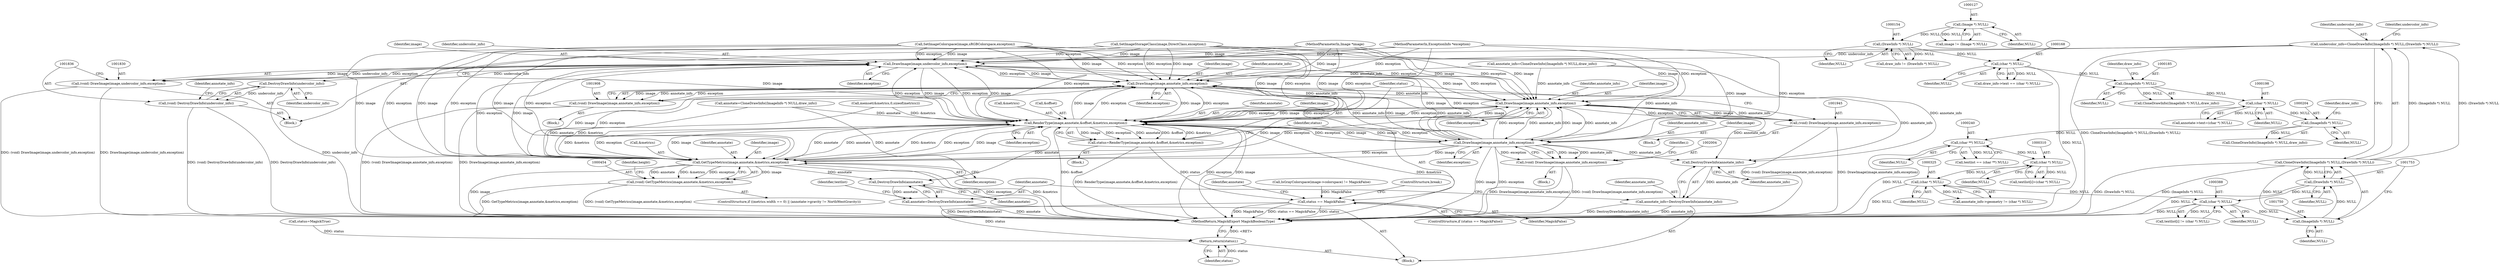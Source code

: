 digraph "0_ImageMagick_f595a1985233c399a05c0c37cc41de16a90dd025@pointer" {
"1001746" [label="(Call,undercolor_info=CloneDrawInfo((ImageInfo *) NULL,(DrawInfo *) NULL))"];
"1001748" [label="(Call,CloneDrawInfo((ImageInfo *) NULL,(DrawInfo *) NULL))"];
"1001749" [label="(Call,(ImageInfo *) NULL)"];
"1000387" [label="(Call,(char *) NULL)"];
"1000324" [label="(Call,(char *) NULL)"];
"1000309" [label="(Call,(char *) NULL)"];
"1000239" [label="(Call,(char **) NULL)"];
"1000203" [label="(Call,(ImageInfo *) NULL)"];
"1000197" [label="(Call,(char *) NULL)"];
"1000184" [label="(Call,(ImageInfo *) NULL)"];
"1000167" [label="(Call,(char *) NULL)"];
"1000153" [label="(Call,(DrawInfo *) NULL)"];
"1000126" [label="(Call,(Image *) NULL)"];
"1001752" [label="(Call,(DrawInfo *) NULL)"];
"1001831" [label="(Call,DrawImage(image,undercolor_info,exception))"];
"1001829" [label="(Call,(void) DrawImage(image,undercolor_info,exception))"];
"1001837" [label="(Call,DestroyDrawInfo(undercolor_info))"];
"1001835" [label="(Call,(void) DestroyDrawInfo(undercolor_info))"];
"1001909" [label="(Call,DrawImage(image,annotate_info,exception))"];
"1001907" [label="(Call,(void) DrawImage(image,annotate_info,exception))"];
"1001946" [label="(Call,DrawImage(image,annotate_info,exception))"];
"1001944" [label="(Call,(void) DrawImage(image,annotate_info,exception))"];
"1001952" [label="(Call,RenderType(image,annotate,&offset,&metrics,exception))"];
"1000455" [label="(Call,GetTypeMetrics(image,annotate,&metrics,exception))"];
"1000453" [label="(Call,(void) GetTypeMetrics(image,annotate,&metrics,exception))"];
"1002015" [label="(Call,DestroyDrawInfo(annotate))"];
"1002013" [label="(Call,annotate=DestroyDrawInfo(annotate))"];
"1001950" [label="(Call,status=RenderType(image,annotate,&offset,&metrics,exception))"];
"1001961" [label="(Call,status == MagickFalse)"];
"1002023" [label="(Return,return(status);)"];
"1002005" [label="(Call,DrawImage(image,annotate_info,exception))"];
"1002003" [label="(Call,(void) DrawImage(image,annotate_info,exception))"];
"1002011" [label="(Call,DestroyDrawInfo(annotate_info))"];
"1002009" [label="(Call,annotate_info=DestroyDrawInfo(annotate_info))"];
"1002018" [label="(Identifier,textlist)"];
"1001944" [label="(Call,(void) DrawImage(image,annotate_info,exception))"];
"1001959" [label="(Identifier,exception)"];
"1001910" [label="(Identifier,image)"];
"1000193" [label="(Call,annotate->text=(char *) NULL)"];
"1000202" [label="(Call,CloneDrawInfo((ImageInfo *) NULL,draw_info))"];
"1000324" [label="(Call,(char *) NULL)"];
"1000387" [label="(Call,(char *) NULL)"];
"1000184" [label="(Call,(ImageInfo *) NULL)"];
"1001907" [label="(Call,(void) DrawImage(image,annotate_info,exception))"];
"1001960" [label="(ControlStructure,if (status == MagickFalse))"];
"1000356" [label="(Call,IsGrayColorspace(image->colorspace) != MagickFalse)"];
"1001831" [label="(Call,DrawImage(image,undercolor_info,exception))"];
"1001950" [label="(Call,status=RenderType(image,annotate,&offset,&metrics,exception))"];
"1000186" [label="(Identifier,NULL)"];
"1000187" [label="(Identifier,draw_info)"];
"1000200" [label="(Call,annotate_info=CloneDrawInfo((ImageInfo *) NULL,draw_info))"];
"1000183" [label="(Call,CloneDrawInfo((ImageInfo *) NULL,draw_info))"];
"1001920" [label="(Block,)"];
"1001957" [label="(Call,&metrics)"];
"1001962" [label="(Identifier,status)"];
"1002010" [label="(Identifier,annotate_info)"];
"1000326" [label="(Identifier,NULL)"];
"1000348" [label="(Call,SetImageStorageClass(image,DirectClass,exception))"];
"1000203" [label="(Call,(ImageInfo *) NULL)"];
"1000320" [label="(Call,annotate_info->geometry != (char *) NULL)"];
"1000181" [label="(Call,annotate=CloneDrawInfo((ImageInfo *) NULL,draw_info))"];
"1001744" [label="(Block,)"];
"1000124" [label="(Call,image != (Image *) NULL)"];
"1001955" [label="(Call,&offset)"];
"1002007" [label="(Identifier,annotate_info)"];
"1001834" [label="(Identifier,exception)"];
"1001911" [label="(Identifier,annotate_info)"];
"1001946" [label="(Call,DrawImage(image,annotate_info,exception))"];
"1001961" [label="(Call,status == MagickFalse)"];
"1000241" [label="(Identifier,NULL)"];
"1001751" [label="(Identifier,NULL)"];
"1000311" [label="(Identifier,NULL)"];
"1002025" [label="(MethodReturn,MagickExport MagickBooleanType)"];
"1001833" [label="(Identifier,undercolor_info)"];
"1002006" [label="(Identifier,image)"];
"1001971" [label="(Block,)"];
"1000128" [label="(Identifier,NULL)"];
"1001963" [label="(Identifier,MagickFalse)"];
"1001832" [label="(Identifier,image)"];
"1001838" [label="(Identifier,undercolor_info)"];
"1001949" [label="(Identifier,exception)"];
"1001909" [label="(Call,DrawImage(image,annotate_info,exception))"];
"1000169" [label="(Identifier,NULL)"];
"1001947" [label="(Identifier,image)"];
"1002016" [label="(Identifier,annotate)"];
"1000309" [label="(Call,(char *) NULL)"];
"1002015" [label="(Call,DestroyDrawInfo(annotate))"];
"1000389" [label="(Identifier,NULL)"];
"1000458" [label="(Call,&metrics)"];
"1002013" [label="(Call,annotate=DestroyDrawInfo(annotate))"];
"1000305" [label="(Call,textlist[i]=(char *) NULL)"];
"1002023" [label="(Return,return(status);)"];
"1002011" [label="(Call,DestroyDrawInfo(annotate_info))"];
"1000151" [label="(Call,draw_info != (DrawInfo *) NULL)"];
"1000126" [label="(Call,(Image *) NULL)"];
"1000460" [label="(Identifier,exception)"];
"1000153" [label="(Call,(DrawInfo *) NULL)"];
"1001964" [label="(ControlStructure,break;)"];
"1002003" [label="(Call,(void) DrawImage(image,annotate_info,exception))"];
"1001829" [label="(Call,(void) DrawImage(image,undercolor_info,exception))"];
"1000383" [label="(Call,textlist[i] != (char *) NULL)"];
"1000364" [label="(Call,SetImageColorspace(image,sRGBColorspace,exception))"];
"1000373" [label="(Call,memset(&metrics,0,sizeof(metrics)))"];
"1001746" [label="(Call,undercolor_info=CloneDrawInfo((ImageInfo *) NULL,(DrawInfo *) NULL))"];
"1001837" [label="(Call,DestroyDrawInfo(undercolor_info))"];
"1002009" [label="(Call,annotate_info=DestroyDrawInfo(annotate_info))"];
"1000105" [label="(MethodParameterIn,Image *image)"];
"1001842" [label="(Identifier,annotate_info)"];
"1002024" [label="(Identifier,status)"];
"1000391" [label="(Identifier,i)"];
"1000453" [label="(Call,(void) GetTypeMetrics(image,annotate,&metrics,exception))"];
"1001951" [label="(Identifier,status)"];
"1000457" [label="(Identifier,annotate)"];
"1001912" [label="(Identifier,exception)"];
"1002005" [label="(Call,DrawImage(image,annotate_info,exception))"];
"1000368" [label="(Call,status=MagickTrue)"];
"1002008" [label="(Identifier,exception)"];
"1000237" [label="(Call,textlist == (char **) NULL)"];
"1001954" [label="(Identifier,annotate)"];
"1001948" [label="(Identifier,annotate_info)"];
"1000455" [label="(Call,GetTypeMetrics(image,annotate,&metrics,exception))"];
"1000206" [label="(Identifier,draw_info)"];
"1000205" [label="(Identifier,NULL)"];
"1000456" [label="(Identifier,image)"];
"1000167" [label="(Call,(char *) NULL)"];
"1001747" [label="(Identifier,undercolor_info)"];
"1000462" [label="(Identifier,height)"];
"1002014" [label="(Identifier,annotate)"];
"1000197" [label="(Call,(char *) NULL)"];
"1001749" [label="(Call,(ImageInfo *) NULL)"];
"1001968" [label="(Identifier,annotate)"];
"1000392" [label="(Block,)"];
"1002012" [label="(Identifier,annotate_info)"];
"1001754" [label="(Identifier,NULL)"];
"1000441" [label="(ControlStructure,if ((metrics.width == 0) || (annotate->gravity != NorthWestGravity)))"];
"1000163" [label="(Call,draw_info->text == (char *) NULL)"];
"1000107" [label="(MethodParameterIn,ExceptionInfo *exception)"];
"1001752" [label="(Call,(DrawInfo *) NULL)"];
"1001953" [label="(Identifier,image)"];
"1000155" [label="(Identifier,NULL)"];
"1000199" [label="(Identifier,NULL)"];
"1001875" [label="(Block,)"];
"1001757" [label="(Identifier,undercolor_info)"];
"1000108" [label="(Block,)"];
"1001952" [label="(Call,RenderType(image,annotate,&offset,&metrics,exception))"];
"1001748" [label="(Call,CloneDrawInfo((ImageInfo *) NULL,(DrawInfo *) NULL))"];
"1000239" [label="(Call,(char **) NULL)"];
"1001835" [label="(Call,(void) DestroyDrawInfo(undercolor_info))"];
"1001746" -> "1001744"  [label="AST: "];
"1001746" -> "1001748"  [label="CFG: "];
"1001747" -> "1001746"  [label="AST: "];
"1001748" -> "1001746"  [label="AST: "];
"1001757" -> "1001746"  [label="CFG: "];
"1001746" -> "1002025"  [label="DDG: CloneDrawInfo((ImageInfo *) NULL,(DrawInfo *) NULL)"];
"1001748" -> "1001746"  [label="DDG: (ImageInfo *) NULL"];
"1001748" -> "1001746"  [label="DDG: (DrawInfo *) NULL"];
"1001746" -> "1001831"  [label="DDG: undercolor_info"];
"1001748" -> "1001752"  [label="CFG: "];
"1001749" -> "1001748"  [label="AST: "];
"1001752" -> "1001748"  [label="AST: "];
"1001748" -> "1002025"  [label="DDG: (DrawInfo *) NULL"];
"1001748" -> "1002025"  [label="DDG: (ImageInfo *) NULL"];
"1001749" -> "1001748"  [label="DDG: NULL"];
"1001752" -> "1001748"  [label="DDG: NULL"];
"1001749" -> "1001751"  [label="CFG: "];
"1001750" -> "1001749"  [label="AST: "];
"1001751" -> "1001749"  [label="AST: "];
"1001753" -> "1001749"  [label="CFG: "];
"1000387" -> "1001749"  [label="DDG: NULL"];
"1001749" -> "1001752"  [label="DDG: NULL"];
"1000387" -> "1000383"  [label="AST: "];
"1000387" -> "1000389"  [label="CFG: "];
"1000388" -> "1000387"  [label="AST: "];
"1000389" -> "1000387"  [label="AST: "];
"1000383" -> "1000387"  [label="CFG: "];
"1000387" -> "1002025"  [label="DDG: NULL"];
"1000387" -> "1000383"  [label="DDG: NULL"];
"1000324" -> "1000387"  [label="DDG: NULL"];
"1001752" -> "1000387"  [label="DDG: NULL"];
"1000324" -> "1000320"  [label="AST: "];
"1000324" -> "1000326"  [label="CFG: "];
"1000325" -> "1000324"  [label="AST: "];
"1000326" -> "1000324"  [label="AST: "];
"1000320" -> "1000324"  [label="CFG: "];
"1000324" -> "1002025"  [label="DDG: NULL"];
"1000324" -> "1000320"  [label="DDG: NULL"];
"1000309" -> "1000324"  [label="DDG: NULL"];
"1000309" -> "1000305"  [label="AST: "];
"1000309" -> "1000311"  [label="CFG: "];
"1000310" -> "1000309"  [label="AST: "];
"1000311" -> "1000309"  [label="AST: "];
"1000305" -> "1000309"  [label="CFG: "];
"1000309" -> "1000305"  [label="DDG: NULL"];
"1000239" -> "1000309"  [label="DDG: NULL"];
"1000239" -> "1000237"  [label="AST: "];
"1000239" -> "1000241"  [label="CFG: "];
"1000240" -> "1000239"  [label="AST: "];
"1000241" -> "1000239"  [label="AST: "];
"1000237" -> "1000239"  [label="CFG: "];
"1000239" -> "1002025"  [label="DDG: NULL"];
"1000239" -> "1000237"  [label="DDG: NULL"];
"1000203" -> "1000239"  [label="DDG: NULL"];
"1000203" -> "1000202"  [label="AST: "];
"1000203" -> "1000205"  [label="CFG: "];
"1000204" -> "1000203"  [label="AST: "];
"1000205" -> "1000203"  [label="AST: "];
"1000206" -> "1000203"  [label="CFG: "];
"1000203" -> "1000202"  [label="DDG: NULL"];
"1000197" -> "1000203"  [label="DDG: NULL"];
"1000197" -> "1000193"  [label="AST: "];
"1000197" -> "1000199"  [label="CFG: "];
"1000198" -> "1000197"  [label="AST: "];
"1000199" -> "1000197"  [label="AST: "];
"1000193" -> "1000197"  [label="CFG: "];
"1000197" -> "1000193"  [label="DDG: NULL"];
"1000184" -> "1000197"  [label="DDG: NULL"];
"1000184" -> "1000183"  [label="AST: "];
"1000184" -> "1000186"  [label="CFG: "];
"1000185" -> "1000184"  [label="AST: "];
"1000186" -> "1000184"  [label="AST: "];
"1000187" -> "1000184"  [label="CFG: "];
"1000184" -> "1000183"  [label="DDG: NULL"];
"1000167" -> "1000184"  [label="DDG: NULL"];
"1000167" -> "1000163"  [label="AST: "];
"1000167" -> "1000169"  [label="CFG: "];
"1000168" -> "1000167"  [label="AST: "];
"1000169" -> "1000167"  [label="AST: "];
"1000163" -> "1000167"  [label="CFG: "];
"1000167" -> "1002025"  [label="DDG: NULL"];
"1000167" -> "1000163"  [label="DDG: NULL"];
"1000153" -> "1000167"  [label="DDG: NULL"];
"1000153" -> "1000151"  [label="AST: "];
"1000153" -> "1000155"  [label="CFG: "];
"1000154" -> "1000153"  [label="AST: "];
"1000155" -> "1000153"  [label="AST: "];
"1000151" -> "1000153"  [label="CFG: "];
"1000153" -> "1000151"  [label="DDG: NULL"];
"1000126" -> "1000153"  [label="DDG: NULL"];
"1000126" -> "1000124"  [label="AST: "];
"1000126" -> "1000128"  [label="CFG: "];
"1000127" -> "1000126"  [label="AST: "];
"1000128" -> "1000126"  [label="AST: "];
"1000124" -> "1000126"  [label="CFG: "];
"1000126" -> "1000124"  [label="DDG: NULL"];
"1001752" -> "1001754"  [label="CFG: "];
"1001753" -> "1001752"  [label="AST: "];
"1001754" -> "1001752"  [label="AST: "];
"1001752" -> "1002025"  [label="DDG: NULL"];
"1001831" -> "1001829"  [label="AST: "];
"1001831" -> "1001834"  [label="CFG: "];
"1001832" -> "1001831"  [label="AST: "];
"1001833" -> "1001831"  [label="AST: "];
"1001834" -> "1001831"  [label="AST: "];
"1001829" -> "1001831"  [label="CFG: "];
"1001831" -> "1001829"  [label="DDG: image"];
"1001831" -> "1001829"  [label="DDG: undercolor_info"];
"1001831" -> "1001829"  [label="DDG: exception"];
"1000364" -> "1001831"  [label="DDG: image"];
"1000364" -> "1001831"  [label="DDG: exception"];
"1000348" -> "1001831"  [label="DDG: image"];
"1000348" -> "1001831"  [label="DDG: exception"];
"1001952" -> "1001831"  [label="DDG: image"];
"1001952" -> "1001831"  [label="DDG: exception"];
"1002005" -> "1001831"  [label="DDG: image"];
"1002005" -> "1001831"  [label="DDG: exception"];
"1000455" -> "1001831"  [label="DDG: image"];
"1000455" -> "1001831"  [label="DDG: exception"];
"1000105" -> "1001831"  [label="DDG: image"];
"1000107" -> "1001831"  [label="DDG: exception"];
"1001831" -> "1001837"  [label="DDG: undercolor_info"];
"1001831" -> "1001909"  [label="DDG: image"];
"1001831" -> "1001909"  [label="DDG: exception"];
"1001831" -> "1001946"  [label="DDG: image"];
"1001831" -> "1001946"  [label="DDG: exception"];
"1001831" -> "1001952"  [label="DDG: image"];
"1001831" -> "1001952"  [label="DDG: exception"];
"1001829" -> "1001744"  [label="AST: "];
"1001830" -> "1001829"  [label="AST: "];
"1001836" -> "1001829"  [label="CFG: "];
"1001829" -> "1002025"  [label="DDG: DrawImage(image,undercolor_info,exception)"];
"1001829" -> "1002025"  [label="DDG: (void) DrawImage(image,undercolor_info,exception)"];
"1001837" -> "1001835"  [label="AST: "];
"1001837" -> "1001838"  [label="CFG: "];
"1001838" -> "1001837"  [label="AST: "];
"1001835" -> "1001837"  [label="CFG: "];
"1001837" -> "1002025"  [label="DDG: undercolor_info"];
"1001837" -> "1001835"  [label="DDG: undercolor_info"];
"1001835" -> "1001744"  [label="AST: "];
"1001836" -> "1001835"  [label="AST: "];
"1001842" -> "1001835"  [label="CFG: "];
"1001835" -> "1002025"  [label="DDG: DestroyDrawInfo(undercolor_info)"];
"1001835" -> "1002025"  [label="DDG: (void) DestroyDrawInfo(undercolor_info)"];
"1001909" -> "1001907"  [label="AST: "];
"1001909" -> "1001912"  [label="CFG: "];
"1001910" -> "1001909"  [label="AST: "];
"1001911" -> "1001909"  [label="AST: "];
"1001912" -> "1001909"  [label="AST: "];
"1001907" -> "1001909"  [label="CFG: "];
"1001909" -> "1001907"  [label="DDG: image"];
"1001909" -> "1001907"  [label="DDG: annotate_info"];
"1001909" -> "1001907"  [label="DDG: exception"];
"1000364" -> "1001909"  [label="DDG: image"];
"1000364" -> "1001909"  [label="DDG: exception"];
"1000348" -> "1001909"  [label="DDG: image"];
"1000348" -> "1001909"  [label="DDG: exception"];
"1001952" -> "1001909"  [label="DDG: image"];
"1001952" -> "1001909"  [label="DDG: exception"];
"1002005" -> "1001909"  [label="DDG: image"];
"1002005" -> "1001909"  [label="DDG: annotate_info"];
"1002005" -> "1001909"  [label="DDG: exception"];
"1000455" -> "1001909"  [label="DDG: image"];
"1000455" -> "1001909"  [label="DDG: exception"];
"1000105" -> "1001909"  [label="DDG: image"];
"1000200" -> "1001909"  [label="DDG: annotate_info"];
"1001946" -> "1001909"  [label="DDG: annotate_info"];
"1000107" -> "1001909"  [label="DDG: exception"];
"1001909" -> "1001946"  [label="DDG: annotate_info"];
"1001909" -> "1001952"  [label="DDG: image"];
"1001909" -> "1001952"  [label="DDG: exception"];
"1001909" -> "1002005"  [label="DDG: annotate_info"];
"1001909" -> "1002011"  [label="DDG: annotate_info"];
"1001907" -> "1001875"  [label="AST: "];
"1001908" -> "1001907"  [label="AST: "];
"1001951" -> "1001907"  [label="CFG: "];
"1001907" -> "1002025"  [label="DDG: (void) DrawImage(image,annotate_info,exception)"];
"1001907" -> "1002025"  [label="DDG: DrawImage(image,annotate_info,exception)"];
"1001946" -> "1001944"  [label="AST: "];
"1001946" -> "1001949"  [label="CFG: "];
"1001947" -> "1001946"  [label="AST: "];
"1001948" -> "1001946"  [label="AST: "];
"1001949" -> "1001946"  [label="AST: "];
"1001944" -> "1001946"  [label="CFG: "];
"1001946" -> "1001944"  [label="DDG: image"];
"1001946" -> "1001944"  [label="DDG: annotate_info"];
"1001946" -> "1001944"  [label="DDG: exception"];
"1000364" -> "1001946"  [label="DDG: image"];
"1000364" -> "1001946"  [label="DDG: exception"];
"1000348" -> "1001946"  [label="DDG: image"];
"1000348" -> "1001946"  [label="DDG: exception"];
"1001952" -> "1001946"  [label="DDG: image"];
"1001952" -> "1001946"  [label="DDG: exception"];
"1002005" -> "1001946"  [label="DDG: image"];
"1002005" -> "1001946"  [label="DDG: annotate_info"];
"1002005" -> "1001946"  [label="DDG: exception"];
"1000455" -> "1001946"  [label="DDG: image"];
"1000455" -> "1001946"  [label="DDG: exception"];
"1000105" -> "1001946"  [label="DDG: image"];
"1000200" -> "1001946"  [label="DDG: annotate_info"];
"1000107" -> "1001946"  [label="DDG: exception"];
"1001946" -> "1001952"  [label="DDG: image"];
"1001946" -> "1001952"  [label="DDG: exception"];
"1001946" -> "1002005"  [label="DDG: annotate_info"];
"1001946" -> "1002011"  [label="DDG: annotate_info"];
"1001944" -> "1001920"  [label="AST: "];
"1001945" -> "1001944"  [label="AST: "];
"1001951" -> "1001944"  [label="CFG: "];
"1001944" -> "1002025"  [label="DDG: DrawImage(image,annotate_info,exception)"];
"1001944" -> "1002025"  [label="DDG: (void) DrawImage(image,annotate_info,exception)"];
"1001952" -> "1001950"  [label="AST: "];
"1001952" -> "1001959"  [label="CFG: "];
"1001953" -> "1001952"  [label="AST: "];
"1001954" -> "1001952"  [label="AST: "];
"1001955" -> "1001952"  [label="AST: "];
"1001957" -> "1001952"  [label="AST: "];
"1001959" -> "1001952"  [label="AST: "];
"1001950" -> "1001952"  [label="CFG: "];
"1001952" -> "1002025"  [label="DDG: &offset"];
"1001952" -> "1002025"  [label="DDG: exception"];
"1001952" -> "1002025"  [label="DDG: image"];
"1001952" -> "1002025"  [label="DDG: &metrics"];
"1001952" -> "1000455"  [label="DDG: image"];
"1001952" -> "1000455"  [label="DDG: annotate"];
"1001952" -> "1000455"  [label="DDG: &metrics"];
"1001952" -> "1000455"  [label="DDG: exception"];
"1001952" -> "1001950"  [label="DDG: image"];
"1001952" -> "1001950"  [label="DDG: exception"];
"1001952" -> "1001950"  [label="DDG: annotate"];
"1001952" -> "1001950"  [label="DDG: &offset"];
"1001952" -> "1001950"  [label="DDG: &metrics"];
"1000364" -> "1001952"  [label="DDG: image"];
"1000364" -> "1001952"  [label="DDG: exception"];
"1000348" -> "1001952"  [label="DDG: image"];
"1000348" -> "1001952"  [label="DDG: exception"];
"1002005" -> "1001952"  [label="DDG: image"];
"1002005" -> "1001952"  [label="DDG: exception"];
"1000455" -> "1001952"  [label="DDG: image"];
"1000455" -> "1001952"  [label="DDG: annotate"];
"1000455" -> "1001952"  [label="DDG: &metrics"];
"1000455" -> "1001952"  [label="DDG: exception"];
"1000105" -> "1001952"  [label="DDG: image"];
"1000181" -> "1001952"  [label="DDG: annotate"];
"1000373" -> "1001952"  [label="DDG: &metrics"];
"1000107" -> "1001952"  [label="DDG: exception"];
"1001952" -> "1002005"  [label="DDG: image"];
"1001952" -> "1002005"  [label="DDG: exception"];
"1001952" -> "1002015"  [label="DDG: annotate"];
"1000455" -> "1000453"  [label="AST: "];
"1000455" -> "1000460"  [label="CFG: "];
"1000456" -> "1000455"  [label="AST: "];
"1000457" -> "1000455"  [label="AST: "];
"1000458" -> "1000455"  [label="AST: "];
"1000460" -> "1000455"  [label="AST: "];
"1000453" -> "1000455"  [label="CFG: "];
"1000455" -> "1002025"  [label="DDG: exception"];
"1000455" -> "1002025"  [label="DDG: &metrics"];
"1000455" -> "1002025"  [label="DDG: image"];
"1000455" -> "1000453"  [label="DDG: image"];
"1000455" -> "1000453"  [label="DDG: annotate"];
"1000455" -> "1000453"  [label="DDG: &metrics"];
"1000455" -> "1000453"  [label="DDG: exception"];
"1000364" -> "1000455"  [label="DDG: image"];
"1000364" -> "1000455"  [label="DDG: exception"];
"1000348" -> "1000455"  [label="DDG: image"];
"1000348" -> "1000455"  [label="DDG: exception"];
"1002005" -> "1000455"  [label="DDG: image"];
"1002005" -> "1000455"  [label="DDG: exception"];
"1000105" -> "1000455"  [label="DDG: image"];
"1000181" -> "1000455"  [label="DDG: annotate"];
"1000373" -> "1000455"  [label="DDG: &metrics"];
"1000107" -> "1000455"  [label="DDG: exception"];
"1000455" -> "1002015"  [label="DDG: annotate"];
"1000453" -> "1000441"  [label="AST: "];
"1000454" -> "1000453"  [label="AST: "];
"1000462" -> "1000453"  [label="CFG: "];
"1000453" -> "1002025"  [label="DDG: GetTypeMetrics(image,annotate,&metrics,exception)"];
"1000453" -> "1002025"  [label="DDG: (void) GetTypeMetrics(image,annotate,&metrics,exception)"];
"1002015" -> "1002013"  [label="AST: "];
"1002015" -> "1002016"  [label="CFG: "];
"1002016" -> "1002015"  [label="AST: "];
"1002013" -> "1002015"  [label="CFG: "];
"1002015" -> "1002013"  [label="DDG: annotate"];
"1000181" -> "1002015"  [label="DDG: annotate"];
"1002013" -> "1000108"  [label="AST: "];
"1002014" -> "1002013"  [label="AST: "];
"1002018" -> "1002013"  [label="CFG: "];
"1002013" -> "1002025"  [label="DDG: DestroyDrawInfo(annotate)"];
"1002013" -> "1002025"  [label="DDG: annotate"];
"1001950" -> "1000392"  [label="AST: "];
"1001951" -> "1001950"  [label="AST: "];
"1001962" -> "1001950"  [label="CFG: "];
"1001950" -> "1002025"  [label="DDG: RenderType(image,annotate,&offset,&metrics,exception)"];
"1001950" -> "1001961"  [label="DDG: status"];
"1001961" -> "1001960"  [label="AST: "];
"1001961" -> "1001963"  [label="CFG: "];
"1001962" -> "1001961"  [label="AST: "];
"1001963" -> "1001961"  [label="AST: "];
"1001964" -> "1001961"  [label="CFG: "];
"1001968" -> "1001961"  [label="CFG: "];
"1001961" -> "1002025"  [label="DDG: status"];
"1001961" -> "1002025"  [label="DDG: MagickFalse"];
"1001961" -> "1002025"  [label="DDG: status == MagickFalse"];
"1000356" -> "1001961"  [label="DDG: MagickFalse"];
"1001961" -> "1002023"  [label="DDG: status"];
"1002023" -> "1000108"  [label="AST: "];
"1002023" -> "1002024"  [label="CFG: "];
"1002024" -> "1002023"  [label="AST: "];
"1002025" -> "1002023"  [label="CFG: "];
"1002023" -> "1002025"  [label="DDG: <RET>"];
"1002024" -> "1002023"  [label="DDG: status"];
"1000368" -> "1002023"  [label="DDG: status"];
"1002005" -> "1002003"  [label="AST: "];
"1002005" -> "1002008"  [label="CFG: "];
"1002006" -> "1002005"  [label="AST: "];
"1002007" -> "1002005"  [label="AST: "];
"1002008" -> "1002005"  [label="AST: "];
"1002003" -> "1002005"  [label="CFG: "];
"1002005" -> "1002025"  [label="DDG: exception"];
"1002005" -> "1002025"  [label="DDG: image"];
"1002005" -> "1002003"  [label="DDG: image"];
"1002005" -> "1002003"  [label="DDG: annotate_info"];
"1002005" -> "1002003"  [label="DDG: exception"];
"1000105" -> "1002005"  [label="DDG: image"];
"1000200" -> "1002005"  [label="DDG: annotate_info"];
"1000107" -> "1002005"  [label="DDG: exception"];
"1002005" -> "1002011"  [label="DDG: annotate_info"];
"1002003" -> "1001971"  [label="AST: "];
"1002004" -> "1002003"  [label="AST: "];
"1000391" -> "1002003"  [label="CFG: "];
"1002003" -> "1002025"  [label="DDG: DrawImage(image,annotate_info,exception)"];
"1002003" -> "1002025"  [label="DDG: (void) DrawImage(image,annotate_info,exception)"];
"1002011" -> "1002009"  [label="AST: "];
"1002011" -> "1002012"  [label="CFG: "];
"1002012" -> "1002011"  [label="AST: "];
"1002009" -> "1002011"  [label="CFG: "];
"1002011" -> "1002009"  [label="DDG: annotate_info"];
"1000200" -> "1002011"  [label="DDG: annotate_info"];
"1002009" -> "1000108"  [label="AST: "];
"1002010" -> "1002009"  [label="AST: "];
"1002014" -> "1002009"  [label="CFG: "];
"1002009" -> "1002025"  [label="DDG: annotate_info"];
"1002009" -> "1002025"  [label="DDG: DestroyDrawInfo(annotate_info)"];
}
